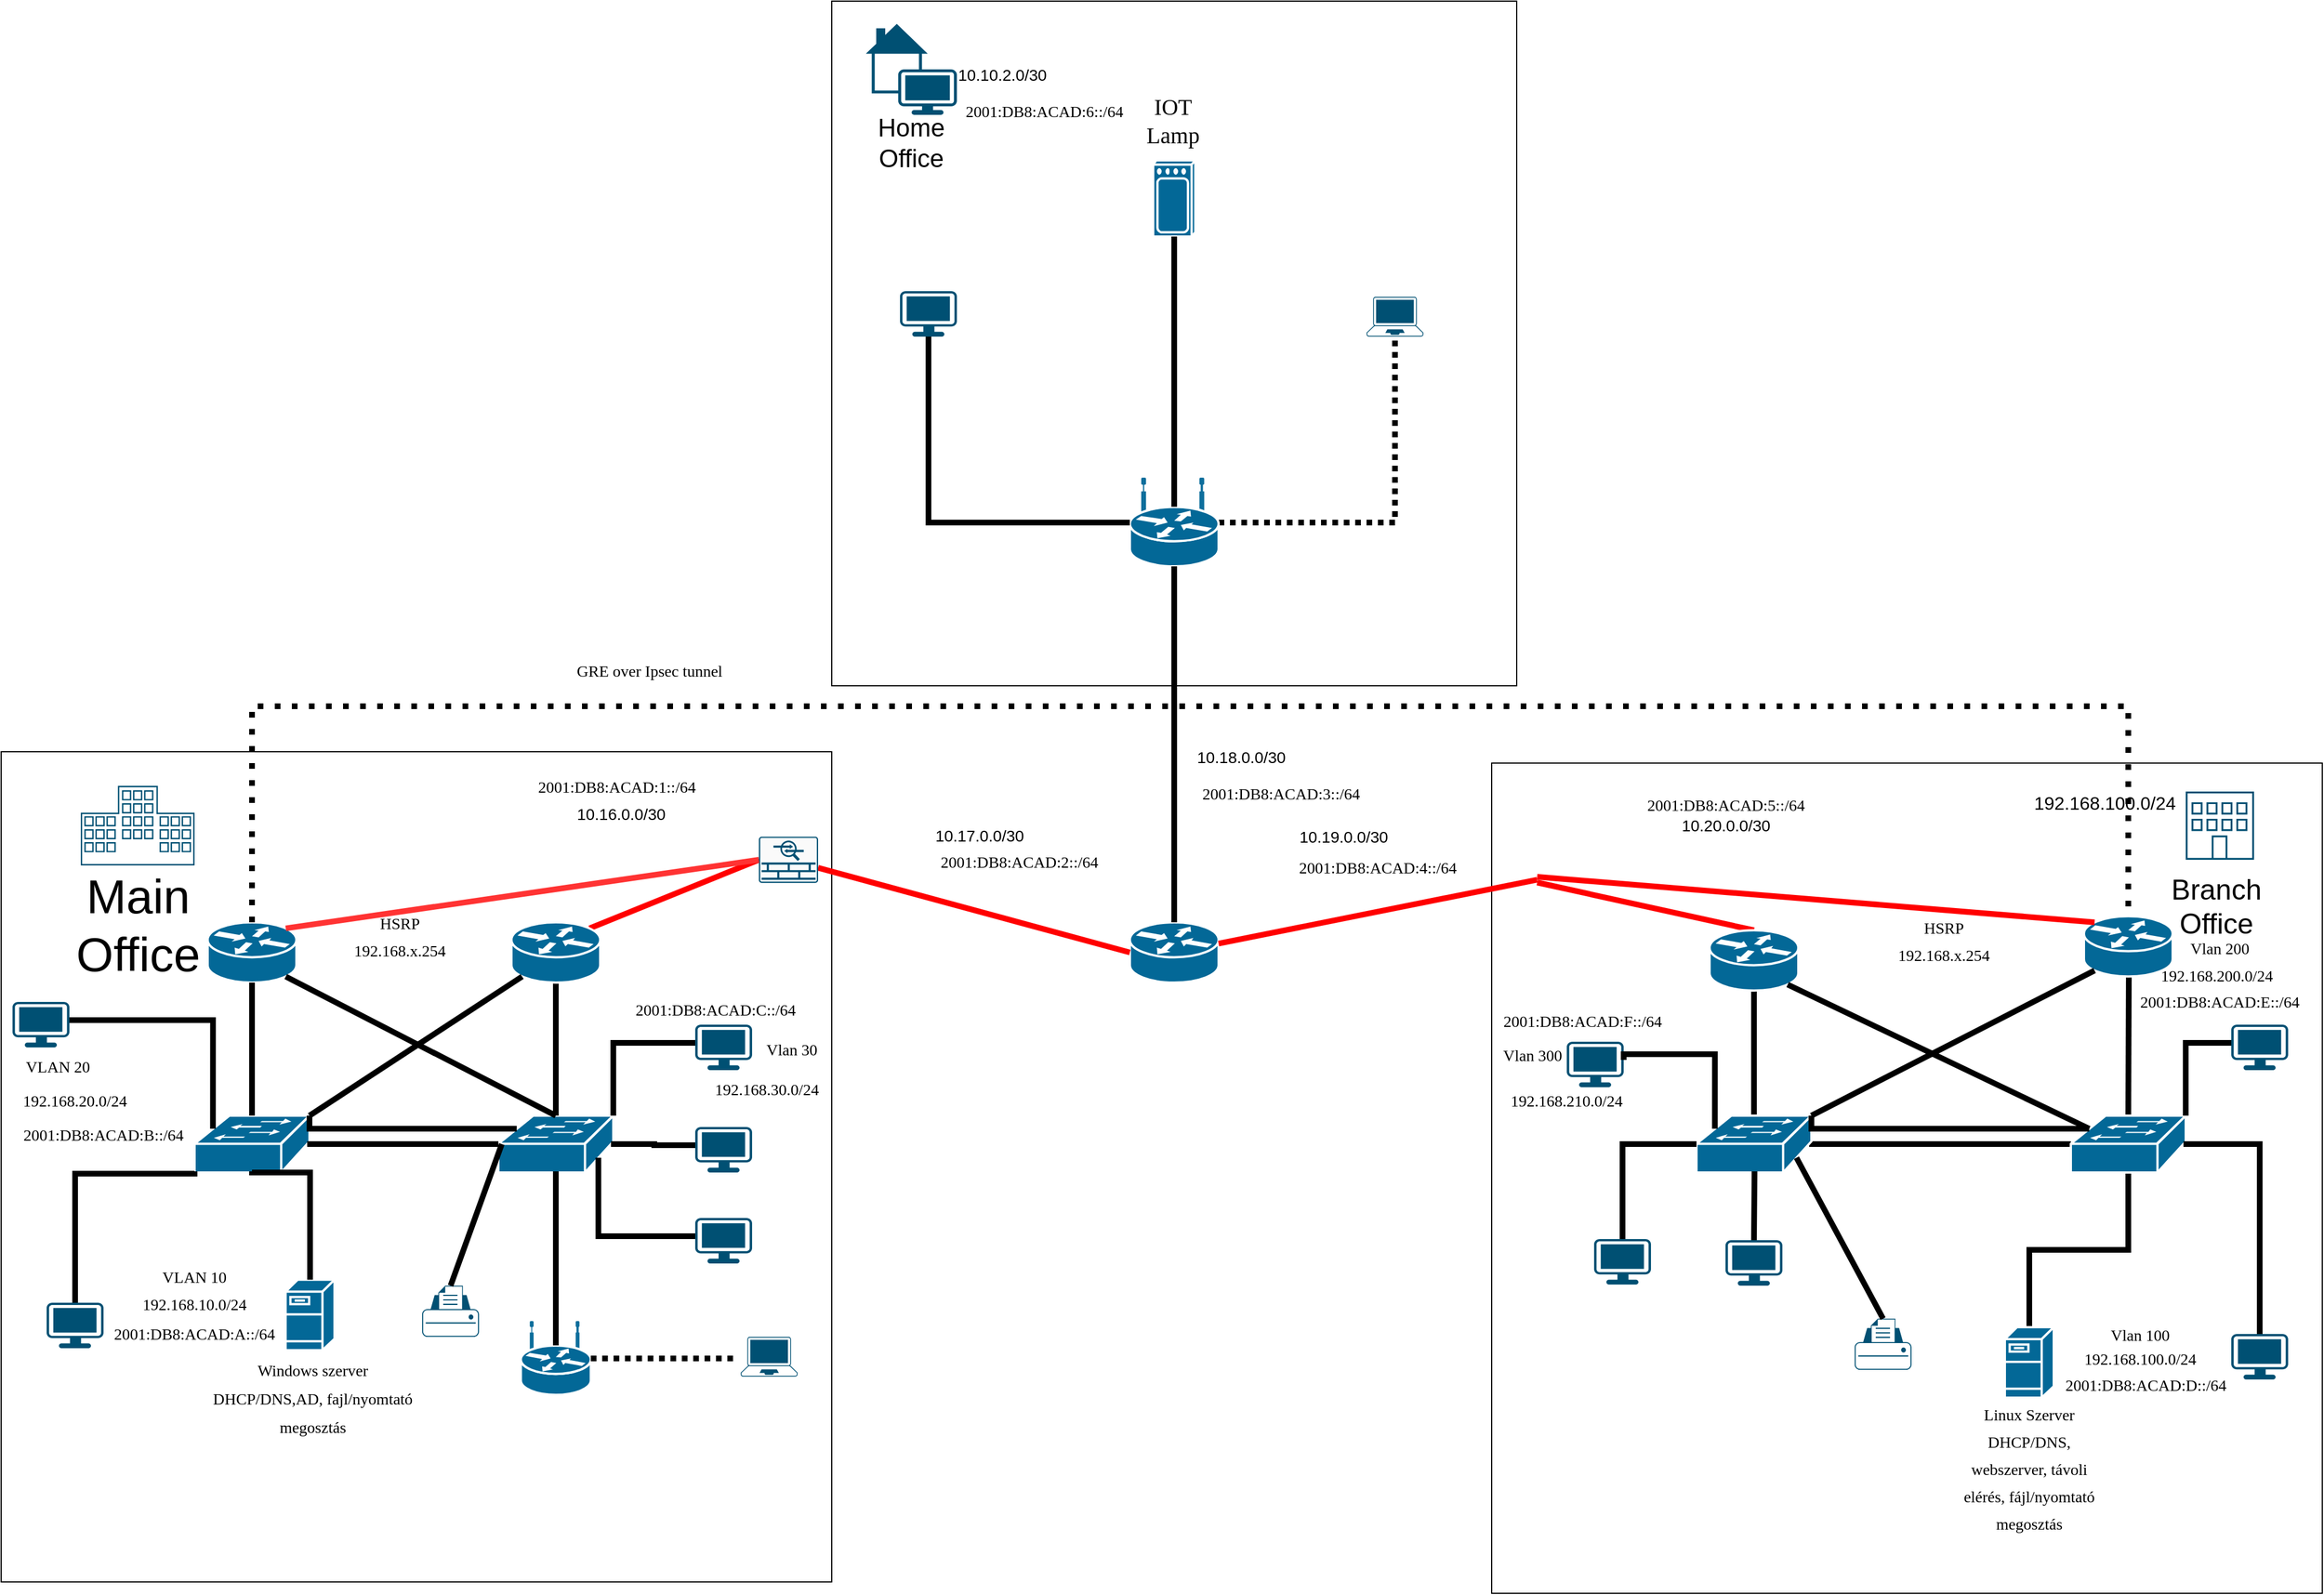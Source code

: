 <mxfile version="24.0.1" type="onedrive">
  <diagram name="Page-1" id="e3a06f82-3646-2815-327d-82caf3d4e204">
    <mxGraphModel grid="1" page="1" gridSize="10" guides="1" tooltips="1" connect="1" arrows="1" fold="1" pageScale="1.5" pageWidth="1654" pageHeight="1169" background="none" math="0" shadow="0">
      <root>
        <mxCell id="0" style=";html=1;" />
        <mxCell id="1" style=";html=1;" parent="0" />
        <mxCell id="2IWGFdH2CA_tWAsranq2-25" value="" style="whiteSpace=wrap;html=1;aspect=fixed;" vertex="1" parent="1">
          <mxGeometry x="1550" y="800" width="730" height="730" as="geometry" />
        </mxCell>
        <mxCell id="2IWGFdH2CA_tWAsranq2-22" value="" style="whiteSpace=wrap;html=1;aspect=fixed;strokeWidth=1;" vertex="1" parent="1">
          <mxGeometry x="240" y="790" width="730" height="730" as="geometry" />
        </mxCell>
        <mxCell id="2IWGFdH2CA_tWAsranq2-21" value="" style="whiteSpace=wrap;html=1;aspect=fixed;" vertex="1" parent="1">
          <mxGeometry x="970" y="130" width="602" height="602" as="geometry" />
        </mxCell>
        <mxCell id="2IWGFdH2CA_tWAsranq2-2" value="" style="shape=mxgraph.cisco.servers.fileserver;sketch=0;html=1;pointerEvents=1;dashed=0;fillColor=#036897;strokeColor=#ffffff;strokeWidth=2;verticalLabelPosition=bottom;verticalAlign=top;align=center;outlineConnect=0;" vertex="1" parent="1">
          <mxGeometry x="490" y="1254.25" width="43" height="62" as="geometry" />
        </mxCell>
        <mxCell id="2IWGFdH2CA_tWAsranq2-101" style="edgeStyle=orthogonalEdgeStyle;rounded=0;orthogonalLoop=1;jettySize=auto;html=1;exitX=0.98;exitY=0.5;exitDx=0;exitDy=0;exitPerimeter=0;endArrow=none;endFill=0;strokeWidth=5;" edge="1" parent="1" source="2IWGFdH2CA_tWAsranq2-5" target="2IWGFdH2CA_tWAsranq2-29">
          <mxGeometry relative="1" as="geometry" />
        </mxCell>
        <mxCell id="B4wmFhRdjFXZMWam8UfT-3" value="" style="edgeStyle=none;curved=1;rounded=0;orthogonalLoop=1;jettySize=auto;html=1;fontFamily=Architects Daughter;fontSource=https%3A%2F%2Ffonts.googleapis.com%2Fcss%3Ffamily%3DArchitects%2BDaughter;fontSize=16;startSize=14;endArrow=none;endSize=14;sourcePerimeterSpacing=8;targetPerimeterSpacing=8;entryX=0.5;entryY=1;entryDx=0;entryDy=0;entryPerimeter=0;strokeWidth=5;endFill=0;exitX=0.5;exitY=0;exitDx=0;exitDy=0;exitPerimeter=0;" edge="1" parent="1" source="2IWGFdH2CA_tWAsranq2-5" target="2IWGFdH2CA_tWAsranq2-27">
          <mxGeometry relative="1" as="geometry" />
        </mxCell>
        <mxCell id="2IWGFdH2CA_tWAsranq2-5" value="" style="shape=mxgraph.cisco.switches.workgroup_switch;sketch=0;html=1;pointerEvents=1;dashed=0;fillColor=#036897;strokeColor=#ffffff;strokeWidth=2;verticalLabelPosition=bottom;verticalAlign=top;align=center;outlineConnect=0;" vertex="1" parent="1">
          <mxGeometry x="1730" y="1110" width="101" height="50" as="geometry" />
        </mxCell>
        <mxCell id="2IWGFdH2CA_tWAsranq2-48" style="rounded=0;orthogonalLoop=1;jettySize=auto;html=1;strokeColor=#FF0000;endArrow=none;endFill=0;jumpSize=6;strokeWidth=5;entryX=0.5;entryY=0;entryDx=0;entryDy=0;entryPerimeter=0;" edge="1" parent="1" target="2IWGFdH2CA_tWAsranq2-27">
          <mxGeometry relative="1" as="geometry">
            <mxPoint x="1590" y="905" as="sourcePoint" />
            <mxPoint x="1800" y="869.414" as="targetPoint" />
          </mxGeometry>
        </mxCell>
        <mxCell id="2IWGFdH2CA_tWAsranq2-7" value="" style="shape=mxgraph.cisco.routers.router;sketch=0;html=1;pointerEvents=1;dashed=0;fillColor=#036897;strokeColor=#ffffff;strokeWidth=2;verticalLabelPosition=bottom;verticalAlign=top;align=center;outlineConnect=0;" vertex="1" parent="1">
          <mxGeometry x="1232" y="940" width="78" height="53" as="geometry" />
        </mxCell>
        <mxCell id="2IWGFdH2CA_tWAsranq2-8" value="" style="points=[[0.5,0,0],[1,0.34,0],[1,1],[0.75,1,0],[0.5,1,0],[0.25,1,0],[0,1,0],[0,0.34,0],[1,0.67,0],[0,0.67,0],[0.325,0,0],[0.675,0,0]];verticalLabelPosition=bottom;sketch=0;html=1;verticalAlign=top;aspect=fixed;align=center;pointerEvents=1;shape=mxgraph.cisco19.data_center;fillColor=#005073;strokeColor=none;" vertex="1" parent="1">
          <mxGeometry x="310" y="820" width="100" height="70" as="geometry" />
        </mxCell>
        <mxCell id="2IWGFdH2CA_tWAsranq2-9" value="" style="points=[[0,0,0],[0.25,0,0],[0.5,0,0],[0.75,0,0],[1,0,0],[1,0.25,0],[1,0.5,0],[1,0.75,0],[1,1,0],[0.75,1,0],[0.5,1,0],[0.25,1,0],[0,1,0],[0,0.75,0],[0,0.5,0],[0,0.25,0]];verticalLabelPosition=bottom;sketch=0;html=1;verticalAlign=top;aspect=fixed;align=center;pointerEvents=1;shape=mxgraph.cisco19.branch;fillColor=#005073;strokeColor=none;" vertex="1" parent="1">
          <mxGeometry x="2160" y="825" width="60" height="60" as="geometry" />
        </mxCell>
        <mxCell id="2IWGFdH2CA_tWAsranq2-10" value="" style="points=[[0.03,0.03,0],[0.5,0,0],[0.97,0.03,0],[1,0.4,0],[0.97,0.745,0],[0.5,1,0],[0.03,0.745,0],[0,0.4,0]];verticalLabelPosition=bottom;sketch=0;html=1;verticalAlign=top;aspect=fixed;align=center;pointerEvents=1;shape=mxgraph.cisco19.workstation;fillColor=#005073;strokeColor=none;" vertex="1" parent="1">
          <mxGeometry x="250" y="1010" width="50" height="40" as="geometry" />
        </mxCell>
        <mxCell id="2IWGFdH2CA_tWAsranq2-11" value="" style="points=[[0.13,0.02,0],[0.5,0,0],[0.87,0.02,0],[0.885,0.4,0],[0.985,0.985,0],[0.5,1,0],[0.015,0.985,0],[0.115,0.4,0]];verticalLabelPosition=bottom;sketch=0;html=1;verticalAlign=top;aspect=fixed;align=center;pointerEvents=1;shape=mxgraph.cisco19.laptop;fillColor=#005073;strokeColor=none;" vertex="1" parent="1">
          <mxGeometry x="890" y="1304.5" width="50" height="35" as="geometry" />
        </mxCell>
        <mxCell id="2IWGFdH2CA_tWAsranq2-12" value="" style="points=[[0.22,0.185,0],[0.5,0,0],[0.78,0.185,0],[0.975,0.49,0],[1,0.73,0],[0.975,0.97,0],[0.5,1,0],[0.025,0.97,0],[0,0.73,0],[0.025,0.49,0]];verticalLabelPosition=bottom;sketch=0;html=1;verticalAlign=top;aspect=fixed;align=center;pointerEvents=1;shape=mxgraph.cisco19.printer;fillColor=#005073;strokeColor=none;" vertex="1" parent="1">
          <mxGeometry x="610" y="1259.5" width="50" height="45" as="geometry" />
        </mxCell>
        <mxCell id="2IWGFdH2CA_tWAsranq2-17" value="" style="points=[[0.115,0.05,0],[0.335,0,0],[0.98,0.52,0],[1,0.71,0],[0.68,1,0],[0.065,0.76,0],[0,0.33,0],[0.68,0.33,0]];verticalLabelPosition=bottom;sketch=0;html=1;verticalAlign=top;aspect=fixed;align=center;pointerEvents=1;shape=mxgraph.cisco19.home_office;fillColor=#005073;strokeColor=none;" vertex="1" parent="1">
          <mxGeometry x="1000" y="150" width="80" height="80" as="geometry" />
        </mxCell>
        <mxCell id="2IWGFdH2CA_tWAsranq2-26" value="" style="shape=mxgraph.cisco.routers.wireless_router;sketch=0;html=1;pointerEvents=1;dashed=0;fillColor=#036897;strokeColor=#ffffff;strokeWidth=2;verticalLabelPosition=bottom;verticalAlign=top;align=center;outlineConnect=0;" vertex="1" parent="1">
          <mxGeometry x="696.75" y="1291.5" width="61.5" height="64" as="geometry" />
        </mxCell>
        <mxCell id="2IWGFdH2CA_tWAsranq2-27" value="" style="shape=mxgraph.cisco.routers.router;sketch=0;html=1;pointerEvents=1;dashed=0;fillColor=#036897;strokeColor=#ffffff;strokeWidth=2;verticalLabelPosition=bottom;verticalAlign=top;align=center;outlineConnect=0;" vertex="1" parent="1">
          <mxGeometry x="1741.5" y="947" width="78" height="53" as="geometry" />
        </mxCell>
        <mxCell id="2IWGFdH2CA_tWAsranq2-28" value="" style="shape=mxgraph.cisco.routers.router;sketch=0;html=1;pointerEvents=1;dashed=0;fillColor=#036897;strokeColor=#ffffff;strokeWidth=2;verticalLabelPosition=bottom;verticalAlign=top;align=center;outlineConnect=0;" vertex="1" parent="1">
          <mxGeometry x="421.5" y="940" width="78" height="53" as="geometry" />
        </mxCell>
        <mxCell id="2IWGFdH2CA_tWAsranq2-78" style="edgeStyle=orthogonalEdgeStyle;rounded=0;orthogonalLoop=1;jettySize=auto;html=1;endArrow=none;endFill=0;strokeWidth=5;exitX=0.5;exitY=0.98;exitDx=0;exitDy=0;exitPerimeter=0;" edge="1" parent="1" source="2IWGFdH2CA_tWAsranq2-29" target="2IWGFdH2CA_tWAsranq2-37">
          <mxGeometry relative="1" as="geometry" />
        </mxCell>
        <mxCell id="B4wmFhRdjFXZMWam8UfT-2" value="" style="edgeStyle=none;curved=1;rounded=0;orthogonalLoop=1;jettySize=auto;html=1;fontFamily=Architects Daughter;fontSource=https%3A%2F%2Ffonts.googleapis.com%2Fcss%3Ffamily%3DArchitects%2BDaughter;fontSize=16;startSize=14;endArrow=none;endSize=14;sourcePerimeterSpacing=8;targetPerimeterSpacing=8;strokeWidth=5;endFill=0;exitX=0.5;exitY=0;exitDx=0;exitDy=0;exitPerimeter=0;" edge="1" parent="1" source="2IWGFdH2CA_tWAsranq2-29">
          <mxGeometry relative="1" as="geometry">
            <mxPoint x="2110" y="980" as="targetPoint" />
          </mxGeometry>
        </mxCell>
        <mxCell id="2IWGFdH2CA_tWAsranq2-29" value="" style="shape=mxgraph.cisco.switches.workgroup_switch;sketch=0;html=1;pointerEvents=1;dashed=0;fillColor=#036897;strokeColor=#ffffff;strokeWidth=2;verticalLabelPosition=bottom;verticalAlign=top;align=center;outlineConnect=0;" vertex="1" parent="1">
          <mxGeometry x="2059" y="1110" width="101" height="50" as="geometry" />
        </mxCell>
        <mxCell id="2IWGFdH2CA_tWAsranq2-31" value="" style="shape=mxgraph.cisco.switches.workgroup_switch;sketch=0;html=1;pointerEvents=1;dashed=0;fillColor=#036897;strokeColor=#ffffff;strokeWidth=2;verticalLabelPosition=bottom;verticalAlign=top;align=center;outlineConnect=0;" vertex="1" parent="1">
          <mxGeometry x="410" y="1110" width="101" height="50" as="geometry" />
        </mxCell>
        <mxCell id="2IWGFdH2CA_tWAsranq2-32" value="" style="shape=mxgraph.cisco.switches.workgroup_switch;sketch=0;html=1;pointerEvents=1;dashed=0;fillColor=#036897;strokeColor=#ffffff;strokeWidth=2;verticalLabelPosition=bottom;verticalAlign=top;align=center;outlineConnect=0;" vertex="1" parent="1">
          <mxGeometry x="677" y="1110" width="101" height="50" as="geometry" />
        </mxCell>
        <mxCell id="2IWGFdH2CA_tWAsranq2-33" value="" style="points=[[0.03,0.03,0],[0.5,0,0],[0.97,0.03,0],[1,0.4,0],[0.97,0.745,0],[0.5,1,0],[0.03,0.745,0],[0,0.4,0]];verticalLabelPosition=bottom;sketch=0;html=1;verticalAlign=top;aspect=fixed;align=center;pointerEvents=1;shape=mxgraph.cisco19.workstation;fillColor=#005073;strokeColor=none;" vertex="1" parent="1">
          <mxGeometry x="850" y="1030" width="50" height="40" as="geometry" />
        </mxCell>
        <mxCell id="2IWGFdH2CA_tWAsranq2-34" value="" style="points=[[0.03,0.03,0],[0.5,0,0],[0.97,0.03,0],[1,0.4,0],[0.97,0.745,0],[0.5,1,0],[0.03,0.745,0],[0,0.4,0]];verticalLabelPosition=bottom;sketch=0;html=1;verticalAlign=top;aspect=fixed;align=center;pointerEvents=1;shape=mxgraph.cisco19.workstation;fillColor=#005073;strokeColor=none;" vertex="1" parent="1">
          <mxGeometry x="280" y="1274.5" width="50" height="40" as="geometry" />
        </mxCell>
        <mxCell id="2IWGFdH2CA_tWAsranq2-35" value="" style="points=[[0.03,0.03,0],[0.5,0,0],[0.97,0.03,0],[1,0.4,0],[0.97,0.745,0],[0.5,1,0],[0.03,0.745,0],[0,0.4,0]];verticalLabelPosition=bottom;sketch=0;html=1;verticalAlign=top;aspect=fixed;align=center;pointerEvents=1;shape=mxgraph.cisco19.workstation;fillColor=#005073;strokeColor=none;" vertex="1" parent="1">
          <mxGeometry x="850" y="1120" width="50" height="40" as="geometry" />
        </mxCell>
        <mxCell id="2IWGFdH2CA_tWAsranq2-36" value="" style="points=[[0.03,0.03,0],[0.5,0,0],[0.97,0.03,0],[1,0.4,0],[0.97,0.745,0],[0.5,1,0],[0.03,0.745,0],[0,0.4,0]];verticalLabelPosition=bottom;sketch=0;html=1;verticalAlign=top;aspect=fixed;align=center;pointerEvents=1;shape=mxgraph.cisco19.workstation;fillColor=#005073;strokeColor=none;" vertex="1" parent="1">
          <mxGeometry x="850" y="1200" width="50" height="40" as="geometry" />
        </mxCell>
        <mxCell id="2IWGFdH2CA_tWAsranq2-37" value="" style="shape=mxgraph.cisco.servers.fileserver;sketch=0;html=1;pointerEvents=1;dashed=0;fillColor=#036897;strokeColor=#ffffff;strokeWidth=2;verticalLabelPosition=bottom;verticalAlign=top;align=center;outlineConnect=0;" vertex="1" parent="1">
          <mxGeometry x="2001" y="1296" width="43" height="62" as="geometry" />
        </mxCell>
        <mxCell id="2IWGFdH2CA_tWAsranq2-40" value="" style="points=[[0.03,0.03,0],[0.5,0,0],[0.97,0.03,0],[1,0.4,0],[0.97,0.745,0],[0.5,1,0],[0.03,0.745,0],[0,0.4,0]];verticalLabelPosition=bottom;sketch=0;html=1;verticalAlign=top;aspect=fixed;align=center;pointerEvents=1;shape=mxgraph.cisco19.workstation;fillColor=#005073;strokeColor=none;" vertex="1" parent="1">
          <mxGeometry x="2200" y="1030" width="50" height="40" as="geometry" />
        </mxCell>
        <mxCell id="2IWGFdH2CA_tWAsranq2-41" value="" style="points=[[0.03,0.03,0],[0.5,0,0],[0.97,0.03,0],[1,0.4,0],[0.97,0.745,0],[0.5,1,0],[0.03,0.745,0],[0,0.4,0]];verticalLabelPosition=bottom;sketch=0;html=1;verticalAlign=top;aspect=fixed;align=center;pointerEvents=1;shape=mxgraph.cisco19.workstation;fillColor=#005073;strokeColor=none;" vertex="1" parent="1">
          <mxGeometry x="2200" y="1302" width="50" height="40" as="geometry" />
        </mxCell>
        <mxCell id="2IWGFdH2CA_tWAsranq2-42" value="" style="points=[[0.03,0.03,0],[0.5,0,0],[0.97,0.03,0],[1,0.4,0],[0.97,0.745,0],[0.5,1,0],[0.03,0.745,0],[0,0.4,0]];verticalLabelPosition=bottom;sketch=0;html=1;verticalAlign=top;aspect=fixed;align=center;pointerEvents=1;shape=mxgraph.cisco19.workstation;fillColor=#005073;strokeColor=none;" vertex="1" parent="1">
          <mxGeometry x="1616" y="1045" width="50" height="40" as="geometry" />
        </mxCell>
        <mxCell id="2IWGFdH2CA_tWAsranq2-43" value="" style="points=[[0.03,0.03,0],[0.5,0,0],[0.97,0.03,0],[1,0.4,0],[0.97,0.745,0],[0.5,1,0],[0.03,0.745,0],[0,0.4,0]];verticalLabelPosition=bottom;sketch=0;html=1;verticalAlign=top;aspect=fixed;align=center;pointerEvents=1;shape=mxgraph.cisco19.workstation;fillColor=#005073;strokeColor=none;" vertex="1" parent="1">
          <mxGeometry x="1755.5" y="1219.5" width="50" height="40" as="geometry" />
        </mxCell>
        <mxCell id="2IWGFdH2CA_tWAsranq2-44" value="" style="points=[[0.03,0.03,0],[0.5,0,0],[0.97,0.03,0],[1,0.4,0],[0.97,0.745,0],[0.5,1,0],[0.03,0.745,0],[0,0.4,0]];verticalLabelPosition=bottom;sketch=0;html=1;verticalAlign=top;aspect=fixed;align=center;pointerEvents=1;shape=mxgraph.cisco19.workstation;fillColor=#005073;strokeColor=none;" vertex="1" parent="1">
          <mxGeometry x="1640" y="1218.5" width="50" height="40" as="geometry" />
        </mxCell>
        <mxCell id="2IWGFdH2CA_tWAsranq2-47" style="rounded=0;orthogonalLoop=1;jettySize=auto;html=1;entryX=0;entryY=0.5;entryDx=0;entryDy=0;entryPerimeter=0;strokeColor=#FF0000;strokeWidth=5;endArrow=none;endFill=0;" edge="1" parent="1" source="2IWGFdH2CA_tWAsranq2-92" target="2IWGFdH2CA_tWAsranq2-7">
          <mxGeometry relative="1" as="geometry" />
        </mxCell>
        <mxCell id="2IWGFdH2CA_tWAsranq2-51" value="" style="points=[[0.22,0.185,0],[0.5,0,0],[0.78,0.185,0],[0.975,0.49,0],[1,0.73,0],[0.975,0.97,0],[0.5,1,0],[0.025,0.97,0],[0,0.73,0],[0.025,0.49,0]];verticalLabelPosition=bottom;sketch=0;html=1;verticalAlign=top;aspect=fixed;align=center;pointerEvents=1;shape=mxgraph.cisco19.printer;fillColor=#005073;strokeColor=none;" vertex="1" parent="1">
          <mxGeometry x="1869" y="1288.5" width="50" height="45" as="geometry" />
        </mxCell>
        <mxCell id="2IWGFdH2CA_tWAsranq2-52" style="rounded=0;orthogonalLoop=1;jettySize=auto;html=1;exitX=0.5;exitY=1;exitDx=0;exitDy=0;exitPerimeter=0;entryX=0.5;entryY=0;entryDx=0;entryDy=0;entryPerimeter=0;endArrow=none;endFill=0;strokeWidth=5;" edge="1" parent="1" source="2IWGFdH2CA_tWAsranq2-28" target="2IWGFdH2CA_tWAsranq2-31">
          <mxGeometry relative="1" as="geometry" />
        </mxCell>
        <mxCell id="2IWGFdH2CA_tWAsranq2-53" style="rounded=0;orthogonalLoop=1;jettySize=auto;html=1;exitX=0.5;exitY=1;exitDx=0;exitDy=0;exitPerimeter=0;entryX=0.5;entryY=0;entryDx=0;entryDy=0;entryPerimeter=0;strokeWidth=5;endArrow=none;endFill=0;" edge="1" parent="1" source="nQ5HxrgX0i7iqZ4Ncdz0-1" target="2IWGFdH2CA_tWAsranq2-32">
          <mxGeometry relative="1" as="geometry" />
        </mxCell>
        <mxCell id="2IWGFdH2CA_tWAsranq2-54" style="rounded=0;orthogonalLoop=1;jettySize=auto;html=1;exitX=0.16;exitY=0.23;exitDx=0;exitDy=0;exitPerimeter=0;entryX=1;entryY=0.4;entryDx=0;entryDy=0;entryPerimeter=0;strokeColor=default;strokeWidth=5;endArrow=none;endFill=0;edgeStyle=orthogonalEdgeStyle;" edge="1" parent="1" source="2IWGFdH2CA_tWAsranq2-31" target="2IWGFdH2CA_tWAsranq2-10">
          <mxGeometry relative="1" as="geometry">
            <Array as="points">
              <mxPoint x="426" y="1026" />
            </Array>
          </mxGeometry>
        </mxCell>
        <mxCell id="2IWGFdH2CA_tWAsranq2-55" style="edgeStyle=orthogonalEdgeStyle;rounded=0;orthogonalLoop=1;jettySize=auto;html=1;exitX=0;exitY=0.98;exitDx=0;exitDy=0;exitPerimeter=0;entryX=0.5;entryY=0;entryDx=0;entryDy=0;entryPerimeter=0;strokeColor=default;endArrow=none;endFill=0;strokeWidth=5;" edge="1" parent="1" source="2IWGFdH2CA_tWAsranq2-31" target="2IWGFdH2CA_tWAsranq2-34">
          <mxGeometry relative="1" as="geometry">
            <Array as="points">
              <mxPoint x="410" y="1161" />
              <mxPoint x="305" y="1161" />
            </Array>
          </mxGeometry>
        </mxCell>
        <mxCell id="2IWGFdH2CA_tWAsranq2-56" style="edgeStyle=orthogonalEdgeStyle;rounded=0;orthogonalLoop=1;jettySize=auto;html=1;exitX=1;exitY=0;exitDx=0;exitDy=0;exitPerimeter=0;entryX=0;entryY=0.4;entryDx=0;entryDy=0;entryPerimeter=0;strokeWidth=5;endArrow=none;endFill=0;" edge="1" parent="1" source="2IWGFdH2CA_tWAsranq2-32" target="2IWGFdH2CA_tWAsranq2-33">
          <mxGeometry relative="1" as="geometry" />
        </mxCell>
        <mxCell id="2IWGFdH2CA_tWAsranq2-57" style="edgeStyle=orthogonalEdgeStyle;rounded=0;orthogonalLoop=1;jettySize=auto;html=1;exitX=0.98;exitY=0.5;exitDx=0;exitDy=0;exitPerimeter=0;entryX=0;entryY=0.4;entryDx=0;entryDy=0;entryPerimeter=0;endArrow=none;endFill=0;strokeWidth=5;" edge="1" parent="1" source="2IWGFdH2CA_tWAsranq2-32" target="2IWGFdH2CA_tWAsranq2-35">
          <mxGeometry relative="1" as="geometry" />
        </mxCell>
        <mxCell id="2IWGFdH2CA_tWAsranq2-59" style="edgeStyle=orthogonalEdgeStyle;rounded=0;orthogonalLoop=1;jettySize=auto;html=1;exitX=1;exitY=0.5;exitDx=0;exitDy=0;exitPerimeter=0;entryX=-0.12;entryY=0.543;entryDx=0;entryDy=0;entryPerimeter=0;dashed=1;dashPattern=1 1;endArrow=none;endFill=0;strokeWidth=5;" edge="1" parent="1" source="2IWGFdH2CA_tWAsranq2-26" target="2IWGFdH2CA_tWAsranq2-11">
          <mxGeometry relative="1" as="geometry" />
        </mxCell>
        <mxCell id="2IWGFdH2CA_tWAsranq2-60" style="edgeStyle=orthogonalEdgeStyle;rounded=0;orthogonalLoop=1;jettySize=auto;html=1;exitX=0.5;exitY=0.98;exitDx=0;exitDy=0;exitPerimeter=0;entryX=0.5;entryY=0.32;entryDx=0;entryDy=0;entryPerimeter=0;endArrow=none;endFill=0;strokeWidth=5;" edge="1" parent="1" source="2IWGFdH2CA_tWAsranq2-32" target="2IWGFdH2CA_tWAsranq2-26">
          <mxGeometry relative="1" as="geometry" />
        </mxCell>
        <mxCell id="2IWGFdH2CA_tWAsranq2-61" style="rounded=0;orthogonalLoop=1;jettySize=auto;html=1;entryX=0.5;entryY=0;entryDx=0;entryDy=0;entryPerimeter=0;strokeWidth=5;endArrow=none;endFill=0;" edge="1" parent="1" target="2IWGFdH2CA_tWAsranq2-12">
          <mxGeometry relative="1" as="geometry">
            <mxPoint x="680" y="1135" as="sourcePoint" />
          </mxGeometry>
        </mxCell>
        <mxCell id="2IWGFdH2CA_tWAsranq2-65" style="edgeStyle=orthogonalEdgeStyle;rounded=0;orthogonalLoop=1;jettySize=auto;html=1;exitX=0.87;exitY=0.74;exitDx=0;exitDy=0;exitPerimeter=0;entryX=0;entryY=0.4;entryDx=0;entryDy=0;entryPerimeter=0;strokeWidth=5;endArrow=none;endFill=0;" edge="1" parent="1" source="2IWGFdH2CA_tWAsranq2-32" target="2IWGFdH2CA_tWAsranq2-36">
          <mxGeometry relative="1" as="geometry">
            <Array as="points">
              <mxPoint x="765" y="1216" />
            </Array>
          </mxGeometry>
        </mxCell>
        <mxCell id="2IWGFdH2CA_tWAsranq2-68" style="edgeStyle=orthogonalEdgeStyle;rounded=0;orthogonalLoop=1;jettySize=auto;html=1;exitX=1;exitY=0;exitDx=0;exitDy=0;exitPerimeter=0;entryX=0;entryY=0.4;entryDx=0;entryDy=0;entryPerimeter=0;endArrow=none;endFill=0;strokeWidth=5;" edge="1" parent="1" source="2IWGFdH2CA_tWAsranq2-29" target="2IWGFdH2CA_tWAsranq2-40">
          <mxGeometry relative="1" as="geometry" />
        </mxCell>
        <mxCell id="2IWGFdH2CA_tWAsranq2-69" style="edgeStyle=orthogonalEdgeStyle;rounded=0;orthogonalLoop=1;jettySize=auto;html=1;exitX=0.98;exitY=0.5;exitDx=0;exitDy=0;exitPerimeter=0;entryX=0.5;entryY=0;entryDx=0;entryDy=0;entryPerimeter=0;endArrow=none;endFill=0;strokeWidth=5;" edge="1" parent="1" source="2IWGFdH2CA_tWAsranq2-29" target="2IWGFdH2CA_tWAsranq2-41">
          <mxGeometry relative="1" as="geometry" />
        </mxCell>
        <mxCell id="2IWGFdH2CA_tWAsranq2-70" style="edgeStyle=orthogonalEdgeStyle;rounded=0;orthogonalLoop=1;jettySize=auto;html=1;exitX=0.16;exitY=0.23;exitDx=0;exitDy=0;exitPerimeter=0;entryX=1;entryY=0.4;entryDx=0;entryDy=0;entryPerimeter=0;endArrow=none;endFill=0;strokeWidth=5;" edge="1" parent="1" source="2IWGFdH2CA_tWAsranq2-5" target="2IWGFdH2CA_tWAsranq2-42">
          <mxGeometry relative="1" as="geometry">
            <Array as="points">
              <mxPoint x="1746" y="1056" />
            </Array>
          </mxGeometry>
        </mxCell>
        <mxCell id="2IWGFdH2CA_tWAsranq2-71" style="edgeStyle=orthogonalEdgeStyle;rounded=0;orthogonalLoop=1;jettySize=auto;html=1;exitX=0;exitY=0.5;exitDx=0;exitDy=0;exitPerimeter=0;entryX=0.5;entryY=0;entryDx=0;entryDy=0;entryPerimeter=0;endArrow=none;endFill=0;strokeWidth=5;" edge="1" parent="1" source="2IWGFdH2CA_tWAsranq2-5" target="2IWGFdH2CA_tWAsranq2-44">
          <mxGeometry relative="1" as="geometry" />
        </mxCell>
        <mxCell id="2IWGFdH2CA_tWAsranq2-72" style="edgeStyle=orthogonalEdgeStyle;rounded=0;orthogonalLoop=1;jettySize=auto;html=1;entryX=0.5;entryY=0;entryDx=0;entryDy=0;entryPerimeter=0;endArrow=none;endFill=0;strokeWidth=5;" edge="1" parent="1" target="2IWGFdH2CA_tWAsranq2-43">
          <mxGeometry relative="1" as="geometry">
            <mxPoint x="1781" y="1160" as="sourcePoint" />
            <Array as="points">
              <mxPoint x="1780" y="1159" />
            </Array>
          </mxGeometry>
        </mxCell>
        <mxCell id="2IWGFdH2CA_tWAsranq2-82" style="rounded=0;orthogonalLoop=1;jettySize=auto;html=1;entryX=0.5;entryY=0;entryDx=0;entryDy=0;entryPerimeter=0;endArrow=none;endFill=0;strokeWidth=5;exitX=0.87;exitY=0.74;exitDx=0;exitDy=0;exitPerimeter=0;" edge="1" parent="1" source="2IWGFdH2CA_tWAsranq2-5" target="2IWGFdH2CA_tWAsranq2-51">
          <mxGeometry relative="1" as="geometry" />
        </mxCell>
        <mxCell id="2IWGFdH2CA_tWAsranq2-86" style="edgeStyle=orthogonalEdgeStyle;rounded=0;orthogonalLoop=1;jettySize=auto;html=1;endArrow=none;endFill=0;strokeWidth=5;dashed=1;dashPattern=1 1;" edge="1" parent="1" source="2IWGFdH2CA_tWAsranq2-83" target="2IWGFdH2CA_tWAsranq2-84">
          <mxGeometry relative="1" as="geometry" />
        </mxCell>
        <mxCell id="2IWGFdH2CA_tWAsranq2-83" value="" style="shape=mxgraph.cisco.routers.wireless_router;sketch=0;html=1;pointerEvents=1;dashed=0;fillColor=#036897;strokeColor=#ffffff;strokeWidth=2;verticalLabelPosition=bottom;verticalAlign=top;align=center;outlineConnect=0;" vertex="1" parent="1">
          <mxGeometry x="1232" y="550" width="78" height="77" as="geometry" />
        </mxCell>
        <mxCell id="2IWGFdH2CA_tWAsranq2-84" value="" style="points=[[0.13,0.02,0],[0.5,0,0],[0.87,0.02,0],[0.885,0.4,0],[0.985,0.985,0],[0.5,1,0],[0.015,0.985,0],[0.115,0.4,0]];verticalLabelPosition=bottom;sketch=0;html=1;verticalAlign=top;aspect=fixed;align=center;pointerEvents=1;shape=mxgraph.cisco19.laptop;fillColor=#005073;strokeColor=none;" vertex="1" parent="1">
          <mxGeometry x="1440" y="390" width="50" height="35" as="geometry" />
        </mxCell>
        <mxCell id="2IWGFdH2CA_tWAsranq2-85" value="" style="points=[[0.03,0.03,0],[0.5,0,0],[0.97,0.03,0],[1,0.4,0],[0.97,0.745,0],[0.5,1,0],[0.03,0.745,0],[0,0.4,0]];verticalLabelPosition=bottom;sketch=0;html=1;verticalAlign=top;aspect=fixed;align=center;pointerEvents=1;shape=mxgraph.cisco19.workstation;fillColor=#005073;strokeColor=none;" vertex="1" parent="1">
          <mxGeometry x="1030" y="385" width="50" height="40" as="geometry" />
        </mxCell>
        <mxCell id="2IWGFdH2CA_tWAsranq2-93" value="" style="rounded=0;orthogonalLoop=1;jettySize=auto;html=1;entryX=0;entryY=0.5;entryDx=0;entryDy=0;entryPerimeter=0;strokeColor=#FF0000;strokeWidth=5;endArrow=none;endFill=0;exitX=0.88;exitY=0.1;exitDx=0;exitDy=0;exitPerimeter=0;" edge="1" parent="1" source="nQ5HxrgX0i7iqZ4Ncdz0-1" target="2IWGFdH2CA_tWAsranq2-92">
          <mxGeometry relative="1" as="geometry">
            <mxPoint x="618.0" y="866.065" as="sourcePoint" />
            <mxPoint x="1232" y="967" as="targetPoint" />
          </mxGeometry>
        </mxCell>
        <mxCell id="2IWGFdH2CA_tWAsranq2-92" value="" style="sketch=0;points=[[0.015,0.015,0],[0.985,0.015,0],[0.985,0.985,0],[0.015,0.985,0],[0.25,0,0],[0.5,0,0],[0.75,0,0],[1,0.25,0],[1,0.5,0],[1,0.75,0],[0.75,1,0],[0.5,1,0],[0.25,1,0],[0,0.75,0],[0,0.5,0],[0,0.25,0]];verticalLabelPosition=bottom;html=1;verticalAlign=top;aspect=fixed;align=center;pointerEvents=1;shape=mxgraph.cisco19.rect;prIcon=asa_5500;fillColor=#FAFAFA;strokeColor=#005073;" vertex="1" parent="1">
          <mxGeometry x="906" y="864.69" width="52" height="40.63" as="geometry" />
        </mxCell>
        <mxCell id="2IWGFdH2CA_tWAsranq2-95" value="" style="rounded=0;orthogonalLoop=1;jettySize=auto;html=1;strokeColor=#FF0000;endArrow=none;endFill=0;jumpSize=6;strokeWidth=5;" edge="1" parent="1" source="2IWGFdH2CA_tWAsranq2-7">
          <mxGeometry relative="1" as="geometry">
            <mxPoint x="1310" y="967" as="sourcePoint" />
            <mxPoint x="1590" y="902.529" as="targetPoint" />
          </mxGeometry>
        </mxCell>
        <mxCell id="2IWGFdH2CA_tWAsranq2-97" value="" style="rounded=0;orthogonalLoop=1;jettySize=auto;html=1;strokeColor=#000000;strokeWidth=5;endArrow=none;endFill=0;elbow=vertical;" edge="1" parent="1" source="2IWGFdH2CA_tWAsranq2-7" target="2IWGFdH2CA_tWAsranq2-83">
          <mxGeometry relative="1" as="geometry">
            <mxPoint x="1271" y="940" as="sourcePoint" />
            <mxPoint x="1271" y="720" as="targetPoint" />
          </mxGeometry>
        </mxCell>
        <mxCell id="2IWGFdH2CA_tWAsranq2-98" style="edgeStyle=orthogonalEdgeStyle;rounded=0;orthogonalLoop=1;jettySize=auto;html=1;entryX=0.98;entryY=0.5;entryDx=0;entryDy=0;entryPerimeter=0;strokeWidth=5;endArrow=none;endFill=0;" edge="1" parent="1" source="2IWGFdH2CA_tWAsranq2-32" target="2IWGFdH2CA_tWAsranq2-31">
          <mxGeometry relative="1" as="geometry" />
        </mxCell>
        <mxCell id="2IWGFdH2CA_tWAsranq2-99" style="edgeStyle=orthogonalEdgeStyle;rounded=0;orthogonalLoop=1;jettySize=auto;html=1;exitX=1;exitY=0;exitDx=0;exitDy=0;exitPerimeter=0;entryX=0.16;entryY=0.23;entryDx=0;entryDy=0;entryPerimeter=0;strokeWidth=5;endArrow=none;endFill=0;" edge="1" parent="1" source="2IWGFdH2CA_tWAsranq2-31" target="2IWGFdH2CA_tWAsranq2-32">
          <mxGeometry relative="1" as="geometry">
            <Array as="points">
              <mxPoint x="511" y="1122" />
            </Array>
          </mxGeometry>
        </mxCell>
        <mxCell id="2IWGFdH2CA_tWAsranq2-100" style="edgeStyle=orthogonalEdgeStyle;rounded=0;orthogonalLoop=1;jettySize=auto;html=1;exitX=0.16;exitY=0.23;exitDx=0;exitDy=0;exitPerimeter=0;entryX=1;entryY=0;entryDx=0;entryDy=0;entryPerimeter=0;endArrow=none;endFill=0;strokeWidth=5;" edge="1" parent="1" source="2IWGFdH2CA_tWAsranq2-29" target="2IWGFdH2CA_tWAsranq2-5">
          <mxGeometry relative="1" as="geometry">
            <Array as="points">
              <mxPoint x="1831" y="1122" />
            </Array>
          </mxGeometry>
        </mxCell>
        <mxCell id="2IWGFdH2CA_tWAsranq2-102" value="&lt;font style=&quot;font-size: 42px;&quot;&gt;Main Office&lt;/font&gt;" style="text;html=1;align=center;verticalAlign=middle;whiteSpace=wrap;rounded=0;" vertex="1" parent="1">
          <mxGeometry x="285.5" y="893" width="149" height="100" as="geometry" />
        </mxCell>
        <mxCell id="2IWGFdH2CA_tWAsranq2-103" value="&lt;font style=&quot;font-size: 25px;&quot;&gt;Branch&lt;br&gt;Office&lt;/font&gt;" style="text;html=1;align=center;verticalAlign=middle;whiteSpace=wrap;rounded=0;" vertex="1" parent="1">
          <mxGeometry x="2142" y="890" width="90" height="70" as="geometry" />
        </mxCell>
        <mxCell id="2IWGFdH2CA_tWAsranq2-104" value="&lt;font style=&quot;font-size: 22px;&quot;&gt;Home Office&lt;/font&gt;" style="text;html=1;align=center;verticalAlign=middle;whiteSpace=wrap;rounded=0;" vertex="1" parent="1">
          <mxGeometry x="1010" y="240" width="60" height="30" as="geometry" />
        </mxCell>
        <mxCell id="2IWGFdH2CA_tWAsranq2-106" value="&lt;font style=&quot;font-size: 14px;&quot;&gt;10.20.0.0/30&lt;/font&gt;" style="text;html=1;align=center;verticalAlign=middle;whiteSpace=wrap;rounded=0;fontSize=12;" vertex="1" parent="1">
          <mxGeometry x="1726" y="840" width="60" height="30" as="geometry" />
        </mxCell>
        <mxCell id="2IWGFdH2CA_tWAsranq2-109" value="10.16.0.0/30" style="text;html=1;align=center;verticalAlign=middle;whiteSpace=wrap;rounded=0;fontSize=14;" vertex="1" parent="1">
          <mxGeometry x="755" y="830" width="60" height="30" as="geometry" />
        </mxCell>
        <mxCell id="2IWGFdH2CA_tWAsranq2-110" value="&lt;font style=&quot;font-size: 14px;&quot;&gt;10.17.0.0/30&lt;/font&gt;" style="text;html=1;align=center;verticalAlign=middle;whiteSpace=wrap;rounded=0;" vertex="1" parent="1">
          <mxGeometry x="1070" y="848.5" width="60" height="30" as="geometry" />
        </mxCell>
        <mxCell id="2IWGFdH2CA_tWAsranq2-111" value="&lt;font style=&quot;font-size: 14px;&quot;&gt;10.19.0.0/30&lt;/font&gt;" style="text;html=1;align=center;verticalAlign=middle;whiteSpace=wrap;rounded=0;" vertex="1" parent="1">
          <mxGeometry x="1390" y="850" width="60" height="30" as="geometry" />
        </mxCell>
        <mxCell id="2IWGFdH2CA_tWAsranq2-114" value="192.168.100.0/24" style="text;html=1;align=center;verticalAlign=middle;whiteSpace=wrap;rounded=0;fontSize=16;" vertex="1" parent="1">
          <mxGeometry x="2059" y="820" width="60" height="30" as="geometry" />
        </mxCell>
        <mxCell id="nfs3ns2__8Jymiyqk2-V-1" value="&lt;font style=&quot;font-size: 14px;&quot; face=&quot;Times New Roman&quot;&gt;2001:DB8:ACAD:1::/64&lt;/font&gt;" style="text;html=1;align=left;verticalAlign=middle;whiteSpace=wrap;rounded=0;fontSize=14;fontFamily=Architects Daughter;fontSource=https%3A%2F%2Ffonts.googleapis.com%2Fcss%3Ffamily%3DArchitects%2BDaughter;" vertex="1" parent="1">
          <mxGeometry x="710" y="807" width="130" height="30" as="geometry" />
        </mxCell>
        <mxCell id="yNxG24CRV8zNU7gaJ-h9-2" value="&lt;font style=&quot;font-size: 14px;&quot; face=&quot;Times New Roman&quot;&gt;Vlan 30&lt;/font&gt;" style="text;html=1;align=center;verticalAlign=middle;whiteSpace=wrap;rounded=0;fontSize=20;fontFamily=Architects Daughter;fontSource=https%3A%2F%2Ffonts.googleapis.com%2Fcss%3Ffamily%3DArchitects%2BDaughter;" vertex="1" parent="1">
          <mxGeometry x="900" y="1035" width="70" height="30" as="geometry" />
        </mxCell>
        <mxCell id="yNxG24CRV8zNU7gaJ-h9-3" value="&lt;font style=&quot;font-size: 14px;&quot; face=&quot;Times New Roman&quot;&gt;2001:DB8:ACAD:C::/64&lt;/font&gt;" style="text;html=1;align=center;verticalAlign=middle;whiteSpace=wrap;rounded=0;fontSize=20;fontFamily=Architects Daughter;fontSource=https%3A%2F%2Ffonts.googleapis.com%2Fcss%3Ffamily%3DArchitects%2BDaughter;" vertex="1" parent="1">
          <mxGeometry x="778" y="1000" width="180" height="30" as="geometry" />
        </mxCell>
        <mxCell id="yNxG24CRV8zNU7gaJ-h9-5" value="&lt;font style=&quot;font-size: 14px;&quot; face=&quot;Times New Roman&quot;&gt;VLAN 10&lt;/font&gt;" style="text;strokeColor=none;fillColor=none;html=1;align=center;verticalAlign=middle;whiteSpace=wrap;rounded=0;fontSize=20;fontFamily=Architects Daughter;fontSource=https%3A%2F%2Ffonts.googleapis.com%2Fcss%3Ffamily%3DArchitects%2BDaughter;" vertex="1" parent="1">
          <mxGeometry x="380" y="1235" width="60" height="30" as="geometry" />
        </mxCell>
        <mxCell id="yNxG24CRV8zNU7gaJ-h9-6" value="&lt;font style=&quot;font-size: 14px;&quot; face=&quot;Times New Roman&quot;&gt;2001:DB8:ACAD:A::/64&lt;/font&gt;" style="text;strokeColor=none;fillColor=none;html=1;align=center;verticalAlign=middle;whiteSpace=wrap;rounded=0;fontSize=20;fontFamily=Architects Daughter;fontSource=https%3A%2F%2Ffonts.googleapis.com%2Fcss%3Ffamily%3DArchitects%2BDaughter;" vertex="1" parent="1">
          <mxGeometry x="330" y="1284.5" width="160" height="30" as="geometry" />
        </mxCell>
        <mxCell id="yNxG24CRV8zNU7gaJ-h9-7" value="&lt;font style=&quot;font-size: 14px;&quot; face=&quot;Times New Roman&quot;&gt;VLAN 20&lt;/font&gt;" style="text;strokeColor=none;fillColor=none;html=1;align=center;verticalAlign=middle;whiteSpace=wrap;rounded=0;fontSize=20;fontFamily=Architects Daughter;fontSource=https%3A%2F%2Ffonts.googleapis.com%2Fcss%3Ffamily%3DArchitects%2BDaughter;" vertex="1" parent="1">
          <mxGeometry x="260" y="1050" width="60" height="30" as="geometry" />
        </mxCell>
        <mxCell id="yNxG24CRV8zNU7gaJ-h9-8" value="&lt;font style=&quot;font-size: 14px;&quot; face=&quot;Times New Roman&quot;&gt;2001:DB8:ACAD:B::/64&lt;/font&gt;" style="text;strokeColor=none;fillColor=none;html=1;align=center;verticalAlign=middle;whiteSpace=wrap;rounded=0;fontSize=20;fontFamily=Architects Daughter;fontSource=https%3A%2F%2Ffonts.googleapis.com%2Fcss%3Ffamily%3DArchitects%2BDaughter;" vertex="1" parent="1">
          <mxGeometry x="250" y="1110" width="160" height="30" as="geometry" />
        </mxCell>
        <mxCell id="yNxG24CRV8zNU7gaJ-h9-9" value="&lt;font face=&quot;Times New Roman&quot;&gt;&lt;span style=&quot;font-size: 14px;&quot;&gt;Windows szerver&lt;br&gt;DHCP/DNS,AD, fajl/nyomtató megosztás&lt;br&gt;&lt;/span&gt;&lt;/font&gt;" style="text;strokeColor=none;fillColor=none;html=1;align=center;verticalAlign=middle;whiteSpace=wrap;rounded=0;fontSize=20;fontFamily=Architects Daughter;fontSource=https%3A%2F%2Ffonts.googleapis.com%2Fcss%3Ffamily%3DArchitects%2BDaughter;" vertex="1" parent="1">
          <mxGeometry x="418" y="1316.25" width="192" height="81.5" as="geometry" />
        </mxCell>
        <mxCell id="yNxG24CRV8zNU7gaJ-h9-10" value="&lt;font style=&quot;font-size: 14px;&quot; face=&quot;Times New Roman&quot;&gt;Vlan 300&lt;/font&gt;" style="text;strokeColor=none;fillColor=none;html=1;align=center;verticalAlign=middle;whiteSpace=wrap;rounded=0;fontSize=20;fontFamily=Architects Daughter;fontSource=https%3A%2F%2Ffonts.googleapis.com%2Fcss%3Ffamily%3DArchitects%2BDaughter;" vertex="1" parent="1">
          <mxGeometry x="1556" y="1040" width="60" height="30" as="geometry" />
        </mxCell>
        <mxCell id="yNxG24CRV8zNU7gaJ-h9-11" value="&lt;font style=&quot;font-size: 14px;&quot; face=&quot;Times New Roman&quot;&gt;Vlan 200&lt;/font&gt;" style="text;strokeColor=none;fillColor=none;html=1;align=center;verticalAlign=middle;whiteSpace=wrap;rounded=0;fontSize=20;fontFamily=Architects Daughter;fontSource=https%3A%2F%2Ffonts.googleapis.com%2Fcss%3Ffamily%3DArchitects%2BDaughter;" vertex="1" parent="1">
          <mxGeometry x="2160" y="946.18" width="60" height="30" as="geometry" />
        </mxCell>
        <mxCell id="yNxG24CRV8zNU7gaJ-h9-12" value="&lt;font style=&quot;font-size: 14px;&quot; face=&quot;Times New Roman&quot;&gt;Vlan 100&lt;/font&gt;" style="text;strokeColor=none;fillColor=none;html=1;align=center;verticalAlign=middle;whiteSpace=wrap;rounded=0;fontSize=20;fontFamily=Architects Daughter;fontSource=https%3A%2F%2Ffonts.googleapis.com%2Fcss%3Ffamily%3DArchitects%2BDaughter;" vertex="1" parent="1">
          <mxGeometry x="2090" y="1286.25" width="60" height="30" as="geometry" />
        </mxCell>
        <mxCell id="yNxG24CRV8zNU7gaJ-h9-14" value="&lt;font style=&quot;font-size: 14px;&quot; face=&quot;Times New Roman&quot;&gt;2001:DB8:ACAD:F::/64&lt;/font&gt;" style="text;strokeColor=none;fillColor=none;html=1;align=center;verticalAlign=middle;whiteSpace=wrap;rounded=0;fontSize=20;fontFamily=Architects Daughter;fontSource=https%3A%2F%2Ffonts.googleapis.com%2Fcss%3Ffamily%3DArchitects%2BDaughter;" vertex="1" parent="1">
          <mxGeometry x="1555" y="1010" width="150" height="30" as="geometry" />
        </mxCell>
        <mxCell id="yNxG24CRV8zNU7gaJ-h9-15" value="&lt;font style=&quot;font-size: 14px;&quot; face=&quot;Times New Roman&quot;&gt;2001:DB8:ACAD:D::/64&lt;/font&gt;" style="text;strokeColor=none;fillColor=none;html=1;align=center;verticalAlign=middle;whiteSpace=wrap;rounded=0;fontSize=20;fontFamily=Architects Daughter;fontSource=https%3A%2F%2Ffonts.googleapis.com%2Fcss%3Ffamily%3DArchitects%2BDaughter;" vertex="1" parent="1">
          <mxGeometry x="2050" y="1330" width="150" height="30" as="geometry" />
        </mxCell>
        <mxCell id="yNxG24CRV8zNU7gaJ-h9-16" value="&lt;font style=&quot;font-size: 14px;&quot; face=&quot;Times New Roman&quot;&gt;2001:DB8:ACAD:E::/64&lt;/font&gt;" style="text;strokeColor=none;fillColor=none;html=1;align=center;verticalAlign=middle;whiteSpace=wrap;rounded=0;fontSize=20;fontFamily=Architects Daughter;fontSource=https%3A%2F%2Ffonts.googleapis.com%2Fcss%3Ffamily%3DArchitects%2BDaughter;" vertex="1" parent="1">
          <mxGeometry x="2115" y="993" width="150" height="30" as="geometry" />
        </mxCell>
        <mxCell id="yNxG24CRV8zNU7gaJ-h9-17" value="&lt;font style=&quot;font-size: 14px;&quot; face=&quot;Times New Roman&quot;&gt;2001:DB8:ACAD:5::/64&lt;/font&gt;" style="text;strokeColor=none;fillColor=none;html=1;align=center;verticalAlign=middle;whiteSpace=wrap;rounded=0;fontSize=20;fontFamily=Architects Daughter;fontSource=https%3A%2F%2Ffonts.googleapis.com%2Fcss%3Ffamily%3DArchitects%2BDaughter;" vertex="1" parent="1">
          <mxGeometry x="1681" y="820" width="150" height="30" as="geometry" />
        </mxCell>
        <mxCell id="yNxG24CRV8zNU7gaJ-h9-18" value="&lt;font style=&quot;font-size: 14px;&quot; face=&quot;Times New Roman&quot;&gt;2001:DB8:ACAD:4::/64&lt;/font&gt;" style="text;strokeColor=none;fillColor=none;html=1;align=center;verticalAlign=middle;whiteSpace=wrap;rounded=0;fontSize=20;fontFamily=Architects Daughter;fontSource=https%3A%2F%2Ffonts.googleapis.com%2Fcss%3Ffamily%3DArchitects%2BDaughter;" vertex="1" parent="1">
          <mxGeometry x="1375" y="875.32" width="150" height="30" as="geometry" />
        </mxCell>
        <mxCell id="yNxG24CRV8zNU7gaJ-h9-19" value="&lt;font style=&quot;font-size: 14px;&quot; face=&quot;Times New Roman&quot;&gt;2001:DB8:ACAD:2::/64&lt;/font&gt;" style="text;strokeColor=none;fillColor=none;html=1;align=center;verticalAlign=middle;whiteSpace=wrap;rounded=0;fontSize=20;fontFamily=Architects Daughter;fontSource=https%3A%2F%2Ffonts.googleapis.com%2Fcss%3Ffamily%3DArchitects%2BDaughter;" vertex="1" parent="1">
          <mxGeometry x="1060" y="870" width="150" height="30" as="geometry" />
        </mxCell>
        <mxCell id="yNxG24CRV8zNU7gaJ-h9-20" value="&lt;font style=&quot;font-size: 14px;&quot;&gt;10.18.0.0/30&lt;/font&gt;" style="text;html=1;align=center;verticalAlign=middle;whiteSpace=wrap;rounded=0;" vertex="1" parent="1">
          <mxGeometry x="1300" y="780" width="60" height="30" as="geometry" />
        </mxCell>
        <mxCell id="yNxG24CRV8zNU7gaJ-h9-21" value="&lt;font style=&quot;font-size: 14px;&quot; face=&quot;Times New Roman&quot;&gt;2001:DB8:ACAD:3::/64&lt;/font&gt;" style="text;strokeColor=none;fillColor=none;html=1;align=center;verticalAlign=middle;whiteSpace=wrap;rounded=0;fontSize=20;fontFamily=Architects Daughter;fontSource=https%3A%2F%2Ffonts.googleapis.com%2Fcss%3Ffamily%3DArchitects%2BDaughter;" vertex="1" parent="1">
          <mxGeometry x="1290" y="810" width="150" height="30" as="geometry" />
        </mxCell>
        <mxCell id="yNxG24CRV8zNU7gaJ-h9-22" value="&lt;font style=&quot;font-size: 14px;&quot; face=&quot;Times New Roman&quot;&gt;2001:DB8:ACAD:6::/64&lt;/font&gt;" style="text;strokeColor=none;fillColor=none;html=1;align=center;verticalAlign=middle;whiteSpace=wrap;rounded=0;fontSize=20;fontFamily=Architects Daughter;fontSource=https%3A%2F%2Ffonts.googleapis.com%2Fcss%3Ffamily%3DArchitects%2BDaughter;" vertex="1" parent="1">
          <mxGeometry x="1082" y="210" width="150" height="30" as="geometry" />
        </mxCell>
        <mxCell id="yNxG24CRV8zNU7gaJ-h9-23" value="&lt;font style=&quot;font-size: 14px;&quot;&gt;10.10.2.0/30&lt;/font&gt;" style="text;html=1;align=center;verticalAlign=middle;whiteSpace=wrap;rounded=0;" vertex="1" parent="1">
          <mxGeometry x="1090" y="180" width="60" height="30" as="geometry" />
        </mxCell>
        <mxCell id="yNxG24CRV8zNU7gaJ-h9-24" value="&lt;font face=&quot;Times New Roman&quot; style=&quot;font-size: 14px;&quot;&gt;Linux Szerver&lt;br&gt;DHCP/DNS, webszerver, távoli elérés, fájl/nyomtató megosztás&lt;br&gt;&lt;/font&gt;" style="text;html=1;align=center;verticalAlign=middle;whiteSpace=wrap;rounded=0;fontSize=20;fontFamily=Architects Daughter;fontSource=https%3A%2F%2Ffonts.googleapis.com%2Fcss%3Ffamily%3DArchitects%2BDaughter;" vertex="1" parent="1">
          <mxGeometry x="1955" y="1360" width="135" height="117" as="geometry" />
        </mxCell>
        <mxCell id="yNxG24CRV8zNU7gaJ-h9-27" style="edgeStyle=orthogonalEdgeStyle;rounded=0;orthogonalLoop=1;jettySize=auto;html=1;exitX=0.5;exitY=0;exitDx=0;exitDy=0;exitPerimeter=0;entryX=0.5;entryY=0.98;entryDx=0;entryDy=0;entryPerimeter=0;fontFamily=Architects Daughter;fontSource=https%3A%2F%2Ffonts.googleapis.com%2Fcss%3Ffamily%3DArchitects%2BDaughter;fontSize=16;startSize=14;endArrow=none;endSize=14;sourcePerimeterSpacing=8;targetPerimeterSpacing=8;strokeWidth=5;endFill=0;" edge="1" parent="1" source="2IWGFdH2CA_tWAsranq2-2" target="2IWGFdH2CA_tWAsranq2-31">
          <mxGeometry relative="1" as="geometry">
            <Array as="points">
              <mxPoint x="511" y="1160" />
              <mxPoint x="461" y="1160" />
            </Array>
          </mxGeometry>
        </mxCell>
        <mxCell id="fSbS4ItLLFrbvpbzIsJh-2" value="&lt;font face=&quot;Times New Roman&quot;&gt;&lt;span style=&quot;font-size: 14px;&quot;&gt;192.168.20.0/24&lt;/span&gt;&lt;/font&gt;" style="text;strokeColor=none;fillColor=none;html=1;align=center;verticalAlign=middle;whiteSpace=wrap;rounded=0;fontSize=20;fontFamily=Architects Daughter;fontSource=https%3A%2F%2Ffonts.googleapis.com%2Fcss%3Ffamily%3DArchitects%2BDaughter;" vertex="1" parent="1">
          <mxGeometry x="250" y="1080" width="110" height="30" as="geometry" />
        </mxCell>
        <mxCell id="xGIvcZcKwS__CbthDtC4-1" value="&lt;font face=&quot;Times New Roman&quot;&gt;&lt;span style=&quot;font-size: 14px;&quot;&gt;192.168.10.0/24&lt;/span&gt;&lt;/font&gt;" style="text;strokeColor=none;fillColor=none;html=1;align=center;verticalAlign=middle;whiteSpace=wrap;rounded=0;fontSize=20;fontFamily=Architects Daughter;fontSource=https%3A%2F%2Ffonts.googleapis.com%2Fcss%3Ffamily%3DArchitects%2BDaughter;" vertex="1" parent="1">
          <mxGeometry x="365" y="1258.5" width="90" height="30" as="geometry" />
        </mxCell>
        <mxCell id="xGIvcZcKwS__CbthDtC4-2" value="&lt;font face=&quot;Times New Roman&quot;&gt;&lt;span style=&quot;font-size: 14px;&quot;&gt;192.168.30.0/24&lt;/span&gt;&lt;/font&gt;" style="text;html=1;align=center;verticalAlign=middle;whiteSpace=wrap;rounded=0;fontSize=20;fontFamily=Architects Daughter;fontSource=https%3A%2F%2Ffonts.googleapis.com%2Fcss%3Ffamily%3DArchitects%2BDaughter;" vertex="1" parent="1">
          <mxGeometry x="868" y="1070" width="90" height="30" as="geometry" />
        </mxCell>
        <mxCell id="xGIvcZcKwS__CbthDtC4-3" value="&lt;font face=&quot;Times New Roman&quot;&gt;&lt;span style=&quot;font-size: 14px;&quot;&gt;192.168.210.0/24&lt;/span&gt;&lt;/font&gt;" style="text;strokeColor=none;fillColor=none;html=1;align=center;verticalAlign=middle;whiteSpace=wrap;rounded=0;fontSize=20;fontFamily=Architects Daughter;fontSource=https%3A%2F%2Ffonts.googleapis.com%2Fcss%3Ffamily%3DArchitects%2BDaughter;" vertex="1" parent="1">
          <mxGeometry x="1559" y="1080" width="114" height="30" as="geometry" />
        </mxCell>
        <mxCell id="xGIvcZcKwS__CbthDtC4-5" value="&lt;font face=&quot;Times New Roman&quot;&gt;&lt;span style=&quot;font-size: 14px;&quot;&gt;192.168.200.0/24&lt;/span&gt;&lt;/font&gt;" style="text;strokeColor=none;fillColor=none;html=1;align=center;verticalAlign=middle;whiteSpace=wrap;rounded=0;fontSize=20;fontFamily=Architects Daughter;fontSource=https%3A%2F%2Ffonts.googleapis.com%2Fcss%3Ffamily%3DArchitects%2BDaughter;" vertex="1" parent="1">
          <mxGeometry x="2133.5" y="970" width="107" height="30" as="geometry" />
        </mxCell>
        <mxCell id="xGIvcZcKwS__CbthDtC4-6" value="&lt;font face=&quot;Times New Roman&quot;&gt;&lt;span style=&quot;font-size: 14px;&quot;&gt;192.168.100.0/24&lt;/span&gt;&lt;/font&gt;" style="text;strokeColor=none;fillColor=none;html=1;align=center;verticalAlign=middle;whiteSpace=wrap;rounded=0;fontSize=20;fontFamily=Architects Daughter;fontSource=https%3A%2F%2Ffonts.googleapis.com%2Fcss%3Ffamily%3DArchitects%2BDaughter;" vertex="1" parent="1">
          <mxGeometry x="2090" y="1307" width="60" height="30" as="geometry" />
        </mxCell>
        <mxCell id="nQ5HxrgX0i7iqZ4Ncdz0-1" value="" style="shape=mxgraph.cisco.routers.router;sketch=0;html=1;pointerEvents=1;dashed=0;fillColor=#036897;strokeColor=#ffffff;strokeWidth=2;verticalLabelPosition=bottom;verticalAlign=top;align=center;outlineConnect=0;" vertex="1" parent="1">
          <mxGeometry x="688.5" y="939.99" width="78" height="53" as="geometry" />
        </mxCell>
        <mxCell id="kJH5hoQlAWj3ciA_IlEu-1" style="edgeStyle=none;curved=1;rounded=0;orthogonalLoop=1;jettySize=auto;html=1;exitX=0.88;exitY=0.9;exitDx=0;exitDy=0;exitPerimeter=0;entryX=0.5;entryY=0;entryDx=0;entryDy=0;entryPerimeter=0;fontFamily=Architects Daughter;fontSource=https%3A%2F%2Ffonts.googleapis.com%2Fcss%3Ffamily%3DArchitects%2BDaughter;fontSize=16;startSize=14;endArrow=none;endSize=14;sourcePerimeterSpacing=8;targetPerimeterSpacing=8;strokeColor=default;strokeWidth=5;endFill=0;" edge="1" parent="1" source="2IWGFdH2CA_tWAsranq2-28" target="2IWGFdH2CA_tWAsranq2-32">
          <mxGeometry relative="1" as="geometry" />
        </mxCell>
        <mxCell id="kJH5hoQlAWj3ciA_IlEu-2" style="edgeStyle=none;curved=1;rounded=0;orthogonalLoop=1;jettySize=auto;html=1;exitX=0.12;exitY=0.9;exitDx=0;exitDy=0;exitPerimeter=0;entryX=1;entryY=0;entryDx=0;entryDy=0;entryPerimeter=0;fontFamily=Architects Daughter;fontSource=https%3A%2F%2Ffonts.googleapis.com%2Fcss%3Ffamily%3DArchitects%2BDaughter;fontSize=16;startSize=14;endArrow=none;endSize=14;sourcePerimeterSpacing=8;targetPerimeterSpacing=8;strokeWidth=5;endFill=0;" edge="1" parent="1" source="nQ5HxrgX0i7iqZ4Ncdz0-1" target="2IWGFdH2CA_tWAsranq2-31">
          <mxGeometry relative="1" as="geometry" />
        </mxCell>
        <mxCell id="LIZY0ie29obsLOx3QgNS-1" value="&lt;font style=&quot;font-size: 14px;&quot; face=&quot;Times New Roman&quot;&gt;HSRP 192.168.x.254&lt;/font&gt;" style="text;strokeColor=none;fillColor=none;html=1;align=center;verticalAlign=middle;whiteSpace=wrap;rounded=0;fontSize=20;fontFamily=Architects Daughter;fontSource=https%3A%2F%2Ffonts.googleapis.com%2Fcss%3Ffamily%3DArchitects%2BDaughter;" vertex="1" parent="1">
          <mxGeometry x="550" y="926.18" width="81" height="50" as="geometry" />
        </mxCell>
        <mxCell id="2Xrnf8h943fKnxq7MKcE-1" style="edgeStyle=orthogonalEdgeStyle;rounded=0;orthogonalLoop=1;jettySize=auto;html=1;exitX=0.5;exitY=1;exitDx=0;exitDy=0;exitPerimeter=0;entryX=0;entryY=0.5;entryDx=0;entryDy=0;entryPerimeter=0;fontFamily=Architects Daughter;fontSource=https%3A%2F%2Ffonts.googleapis.com%2Fcss%3Ffamily%3DArchitects%2BDaughter;fontSize=16;startSize=14;endArrow=none;endSize=14;sourcePerimeterSpacing=8;targetPerimeterSpacing=8;endFill=0;strokeWidth=5;" edge="1" parent="1" source="2IWGFdH2CA_tWAsranq2-85" target="2IWGFdH2CA_tWAsranq2-83">
          <mxGeometry relative="1" as="geometry" />
        </mxCell>
        <mxCell id="B4wmFhRdjFXZMWam8UfT-1" value="" style="shape=mxgraph.cisco.routers.router;sketch=0;html=1;pointerEvents=1;dashed=0;fillColor=#036897;strokeColor=#ffffff;strokeWidth=2;verticalLabelPosition=bottom;verticalAlign=top;align=center;outlineConnect=0;" vertex="1" parent="1">
          <mxGeometry x="2070.5" y="934.68" width="78" height="53" as="geometry" />
        </mxCell>
        <mxCell id="B4wmFhRdjFXZMWam8UfT-4" style="edgeStyle=none;curved=1;rounded=0;orthogonalLoop=1;jettySize=auto;html=1;exitX=0.88;exitY=0.9;exitDx=0;exitDy=0;exitPerimeter=0;entryX=0.16;entryY=0.23;entryDx=0;entryDy=0;entryPerimeter=0;fontFamily=Architects Daughter;fontSource=https%3A%2F%2Ffonts.googleapis.com%2Fcss%3Ffamily%3DArchitects%2BDaughter;fontSize=16;startSize=14;endArrow=none;endSize=14;sourcePerimeterSpacing=8;targetPerimeterSpacing=8;strokeWidth=5;endFill=0;" edge="1" parent="1" source="2IWGFdH2CA_tWAsranq2-27" target="2IWGFdH2CA_tWAsranq2-29">
          <mxGeometry relative="1" as="geometry" />
        </mxCell>
        <mxCell id="B4wmFhRdjFXZMWam8UfT-5" style="edgeStyle=none;curved=1;rounded=0;orthogonalLoop=1;jettySize=auto;html=1;exitX=0.12;exitY=0.9;exitDx=0;exitDy=0;exitPerimeter=0;entryX=1;entryY=0;entryDx=0;entryDy=0;entryPerimeter=0;fontFamily=Architects Daughter;fontSource=https%3A%2F%2Ffonts.googleapis.com%2Fcss%3Ffamily%3DArchitects%2BDaughter;fontSize=16;startSize=14;endArrow=none;endSize=14;sourcePerimeterSpacing=8;targetPerimeterSpacing=8;strokeWidth=5;endFill=0;" edge="1" parent="1" source="B4wmFhRdjFXZMWam8UfT-1" target="2IWGFdH2CA_tWAsranq2-5">
          <mxGeometry relative="1" as="geometry" />
        </mxCell>
        <mxCell id="B4wmFhRdjFXZMWam8UfT-8" value="&lt;font style=&quot;font-size: 14px;&quot; face=&quot;Times New Roman&quot;&gt;HSRP&lt;br&gt;192.168.x.254&lt;/font&gt;" style="text;strokeColor=none;fillColor=none;html=1;align=center;verticalAlign=middle;whiteSpace=wrap;rounded=0;fontSize=20;fontFamily=Architects Daughter;fontSource=https%3A%2F%2Ffonts.googleapis.com%2Fcss%3Ffamily%3DArchitects%2BDaughter;" vertex="1" parent="1">
          <mxGeometry x="1870" y="940" width="155" height="30" as="geometry" />
        </mxCell>
        <mxCell id="GZ6F48dh0YPTqw7cT5IE-1" style="edgeStyle=elbowEdgeStyle;rounded=0;orthogonalLoop=1;jettySize=auto;html=1;exitX=0.5;exitY=0;exitDx=0;exitDy=0;exitPerimeter=0;entryX=0.5;entryY=0;entryDx=0;entryDy=0;entryPerimeter=0;fontFamily=Architects Daughter;fontSource=https%3A%2F%2Ffonts.googleapis.com%2Fcss%3Ffamily%3DArchitects%2BDaughter;fontSize=16;startSize=14;endArrow=none;endSize=14;sourcePerimeterSpacing=8;targetPerimeterSpacing=8;elbow=vertical;dashed=1;dashPattern=1 2;strokeWidth=5;endFill=0;" edge="1" parent="1" source="2IWGFdH2CA_tWAsranq2-28" target="B4wmFhRdjFXZMWam8UfT-1">
          <mxGeometry relative="1" as="geometry">
            <Array as="points">
              <mxPoint x="1260" y="750" />
            </Array>
          </mxGeometry>
        </mxCell>
        <mxCell id="GZ6F48dh0YPTqw7cT5IE-2" value="&lt;font style=&quot;font-size: 14px;&quot; face=&quot;Times New Roman&quot;&gt;GRE over Ipsec tunnel&lt;/font&gt;" style="text;strokeColor=none;fillColor=none;html=1;align=center;verticalAlign=middle;whiteSpace=wrap;rounded=0;fontSize=20;fontFamily=Architects Daughter;fontSource=https%3A%2F%2Ffonts.googleapis.com%2Fcss%3Ffamily%3DArchitects%2BDaughter;" vertex="1" parent="1">
          <mxGeometry x="740" y="702" width="140" height="30" as="geometry" />
        </mxCell>
        <mxCell id="v-_hQcUGHdiSPoHwpoAU-4" style="edgeStyle=none;curved=1;rounded=0;orthogonalLoop=1;jettySize=auto;html=1;exitX=0.88;exitY=0.1;exitDx=0;exitDy=0;exitPerimeter=0;entryX=0;entryY=0.5;entryDx=0;entryDy=0;entryPerimeter=0;fontFamily=Architects Daughter;fontSource=https%3A%2F%2Ffonts.googleapis.com%2Fcss%3Ffamily%3DArchitects%2BDaughter;fontSize=16;startSize=14;endArrow=none;endSize=14;sourcePerimeterSpacing=8;targetPerimeterSpacing=8;strokeColor=#FF3333;endFill=0;strokeWidth=5;" edge="1" parent="1" source="2IWGFdH2CA_tWAsranq2-28" target="2IWGFdH2CA_tWAsranq2-92">
          <mxGeometry relative="1" as="geometry" />
        </mxCell>
        <mxCell id="v-_hQcUGHdiSPoHwpoAU-5" style="edgeStyle=none;curved=1;rounded=0;orthogonalLoop=1;jettySize=auto;html=1;exitX=0.12;exitY=0.1;exitDx=0;exitDy=0;exitPerimeter=0;fontFamily=Architects Daughter;fontSource=https%3A%2F%2Ffonts.googleapis.com%2Fcss%3Ffamily%3DArchitects%2BDaughter;fontSize=16;startSize=14;endArrow=none;endSize=14;sourcePerimeterSpacing=8;targetPerimeterSpacing=8;endFill=0;strokeColor=#FF0000;strokeWidth=5;" edge="1" parent="1" source="B4wmFhRdjFXZMWam8UfT-1">
          <mxGeometry relative="1" as="geometry">
            <mxPoint x="1590" y="900" as="targetPoint" />
          </mxGeometry>
        </mxCell>
        <mxCell id="HUGNG4nDUDaWlpU4Uqqa-1" value="" style="shape=mxgraph.cisco.wireless.wireless;sketch=0;html=1;pointerEvents=1;dashed=0;fillColor=#036897;strokeColor=#ffffff;strokeWidth=2;verticalLabelPosition=bottom;verticalAlign=top;align=center;outlineConnect=0;fontFamily=Architects Daughter;fontSource=https%3A%2F%2Ffonts.googleapis.com%2Fcss%3Ffamily%3DArchitects%2BDaughter;" vertex="1" parent="1">
          <mxGeometry x="1252.5" y="270" width="37" height="67" as="geometry" />
        </mxCell>
        <mxCell id="HUGNG4nDUDaWlpU4Uqqa-2" value="&lt;font face=&quot;Times New Roman&quot;&gt;IOT&lt;/font&gt;&lt;div&gt;&lt;font face=&quot;Times New Roman&quot;&gt;Lamp&lt;/font&gt;&lt;/div&gt;" style="text;strokeColor=none;fillColor=none;html=1;align=center;verticalAlign=middle;whiteSpace=wrap;rounded=0;fontSize=20;fontFamily=Architects Daughter;fontSource=https%3A%2F%2Ffonts.googleapis.com%2Fcss%3Ffamily%3DArchitects%2BDaughter;" vertex="1" parent="1">
          <mxGeometry x="1240" y="220" width="60" height="30" as="geometry" />
        </mxCell>
        <mxCell id="HUGNG4nDUDaWlpU4Uqqa-5" style="edgeStyle=none;curved=1;rounded=0;orthogonalLoop=1;jettySize=auto;html=1;exitX=0.5;exitY=0.32;exitDx=0;exitDy=0;exitPerimeter=0;entryX=0.5;entryY=1;entryDx=0;entryDy=0;entryPerimeter=0;fontFamily=Architects Daughter;fontSource=https%3A%2F%2Ffonts.googleapis.com%2Fcss%3Ffamily%3DArchitects%2BDaughter;fontSize=16;startSize=14;endArrow=none;endSize=14;sourcePerimeterSpacing=8;targetPerimeterSpacing=8;strokeColor=default;endFill=0;strokeWidth=5;" edge="1" parent="1" source="2IWGFdH2CA_tWAsranq2-83" target="HUGNG4nDUDaWlpU4Uqqa-1">
          <mxGeometry relative="1" as="geometry" />
        </mxCell>
      </root>
    </mxGraphModel>
  </diagram>
</mxfile>
